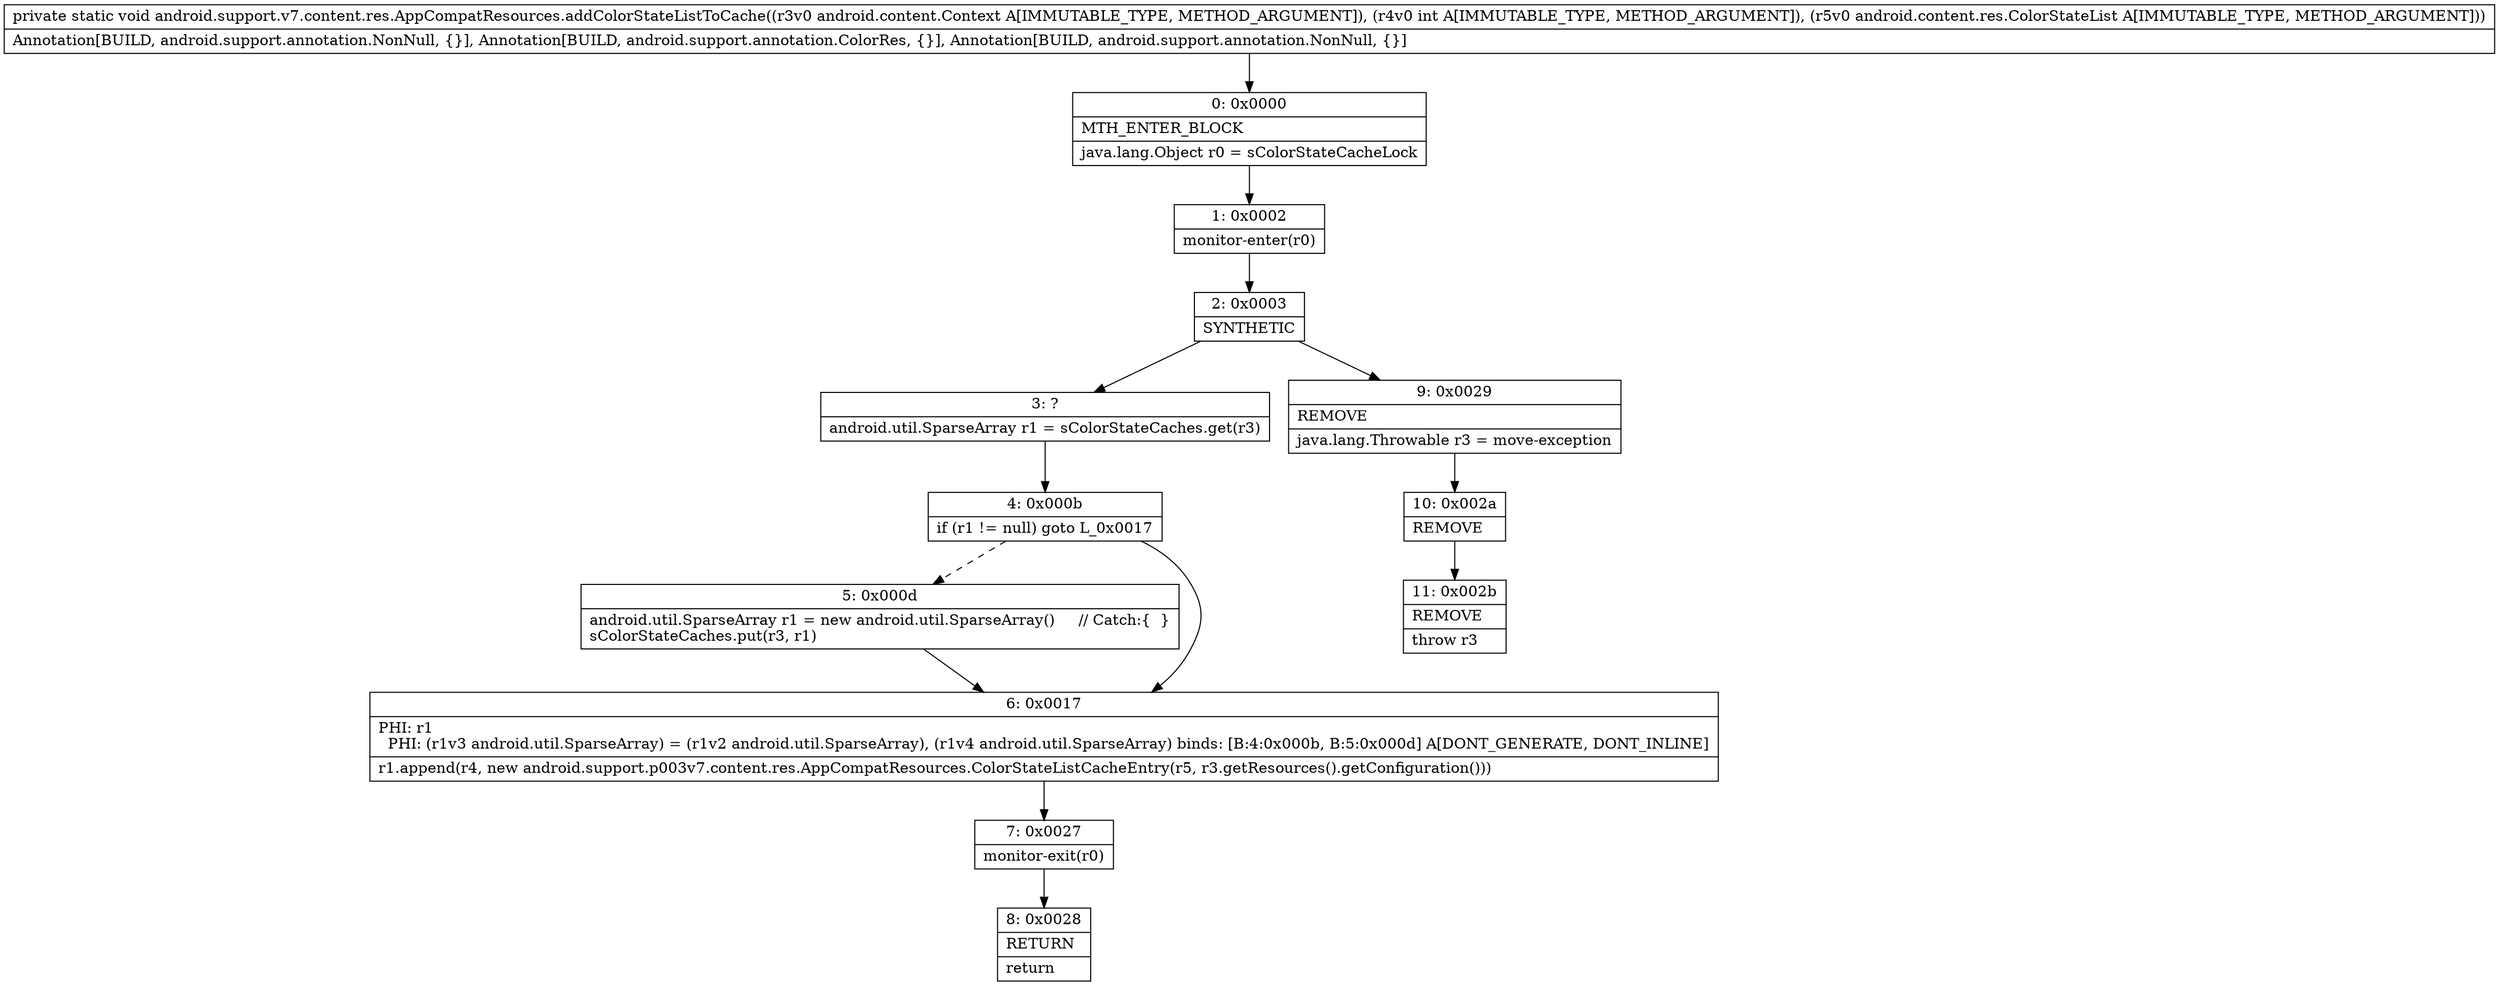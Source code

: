 digraph "CFG forandroid.support.v7.content.res.AppCompatResources.addColorStateListToCache(Landroid\/content\/Context;ILandroid\/content\/res\/ColorStateList;)V" {
Node_0 [shape=record,label="{0\:\ 0x0000|MTH_ENTER_BLOCK\l|java.lang.Object r0 = sColorStateCacheLock\l}"];
Node_1 [shape=record,label="{1\:\ 0x0002|monitor\-enter(r0)\l}"];
Node_2 [shape=record,label="{2\:\ 0x0003|SYNTHETIC\l}"];
Node_3 [shape=record,label="{3\:\ ?|android.util.SparseArray r1 = sColorStateCaches.get(r3)\l}"];
Node_4 [shape=record,label="{4\:\ 0x000b|if (r1 != null) goto L_0x0017\l}"];
Node_5 [shape=record,label="{5\:\ 0x000d|android.util.SparseArray r1 = new android.util.SparseArray()     \/\/ Catch:\{  \}\lsColorStateCaches.put(r3, r1)\l}"];
Node_6 [shape=record,label="{6\:\ 0x0017|PHI: r1 \l  PHI: (r1v3 android.util.SparseArray) = (r1v2 android.util.SparseArray), (r1v4 android.util.SparseArray) binds: [B:4:0x000b, B:5:0x000d] A[DONT_GENERATE, DONT_INLINE]\l|r1.append(r4, new android.support.p003v7.content.res.AppCompatResources.ColorStateListCacheEntry(r5, r3.getResources().getConfiguration()))\l}"];
Node_7 [shape=record,label="{7\:\ 0x0027|monitor\-exit(r0)\l}"];
Node_8 [shape=record,label="{8\:\ 0x0028|RETURN\l|return\l}"];
Node_9 [shape=record,label="{9\:\ 0x0029|REMOVE\l|java.lang.Throwable r3 = move\-exception\l}"];
Node_10 [shape=record,label="{10\:\ 0x002a|REMOVE\l}"];
Node_11 [shape=record,label="{11\:\ 0x002b|REMOVE\l|throw r3\l}"];
MethodNode[shape=record,label="{private static void android.support.v7.content.res.AppCompatResources.addColorStateListToCache((r3v0 android.content.Context A[IMMUTABLE_TYPE, METHOD_ARGUMENT]), (r4v0 int A[IMMUTABLE_TYPE, METHOD_ARGUMENT]), (r5v0 android.content.res.ColorStateList A[IMMUTABLE_TYPE, METHOD_ARGUMENT]))  | Annotation[BUILD, android.support.annotation.NonNull, \{\}], Annotation[BUILD, android.support.annotation.ColorRes, \{\}], Annotation[BUILD, android.support.annotation.NonNull, \{\}]\l}"];
MethodNode -> Node_0;
Node_0 -> Node_1;
Node_1 -> Node_2;
Node_2 -> Node_3;
Node_2 -> Node_9;
Node_3 -> Node_4;
Node_4 -> Node_5[style=dashed];
Node_4 -> Node_6;
Node_5 -> Node_6;
Node_6 -> Node_7;
Node_7 -> Node_8;
Node_9 -> Node_10;
Node_10 -> Node_11;
}

